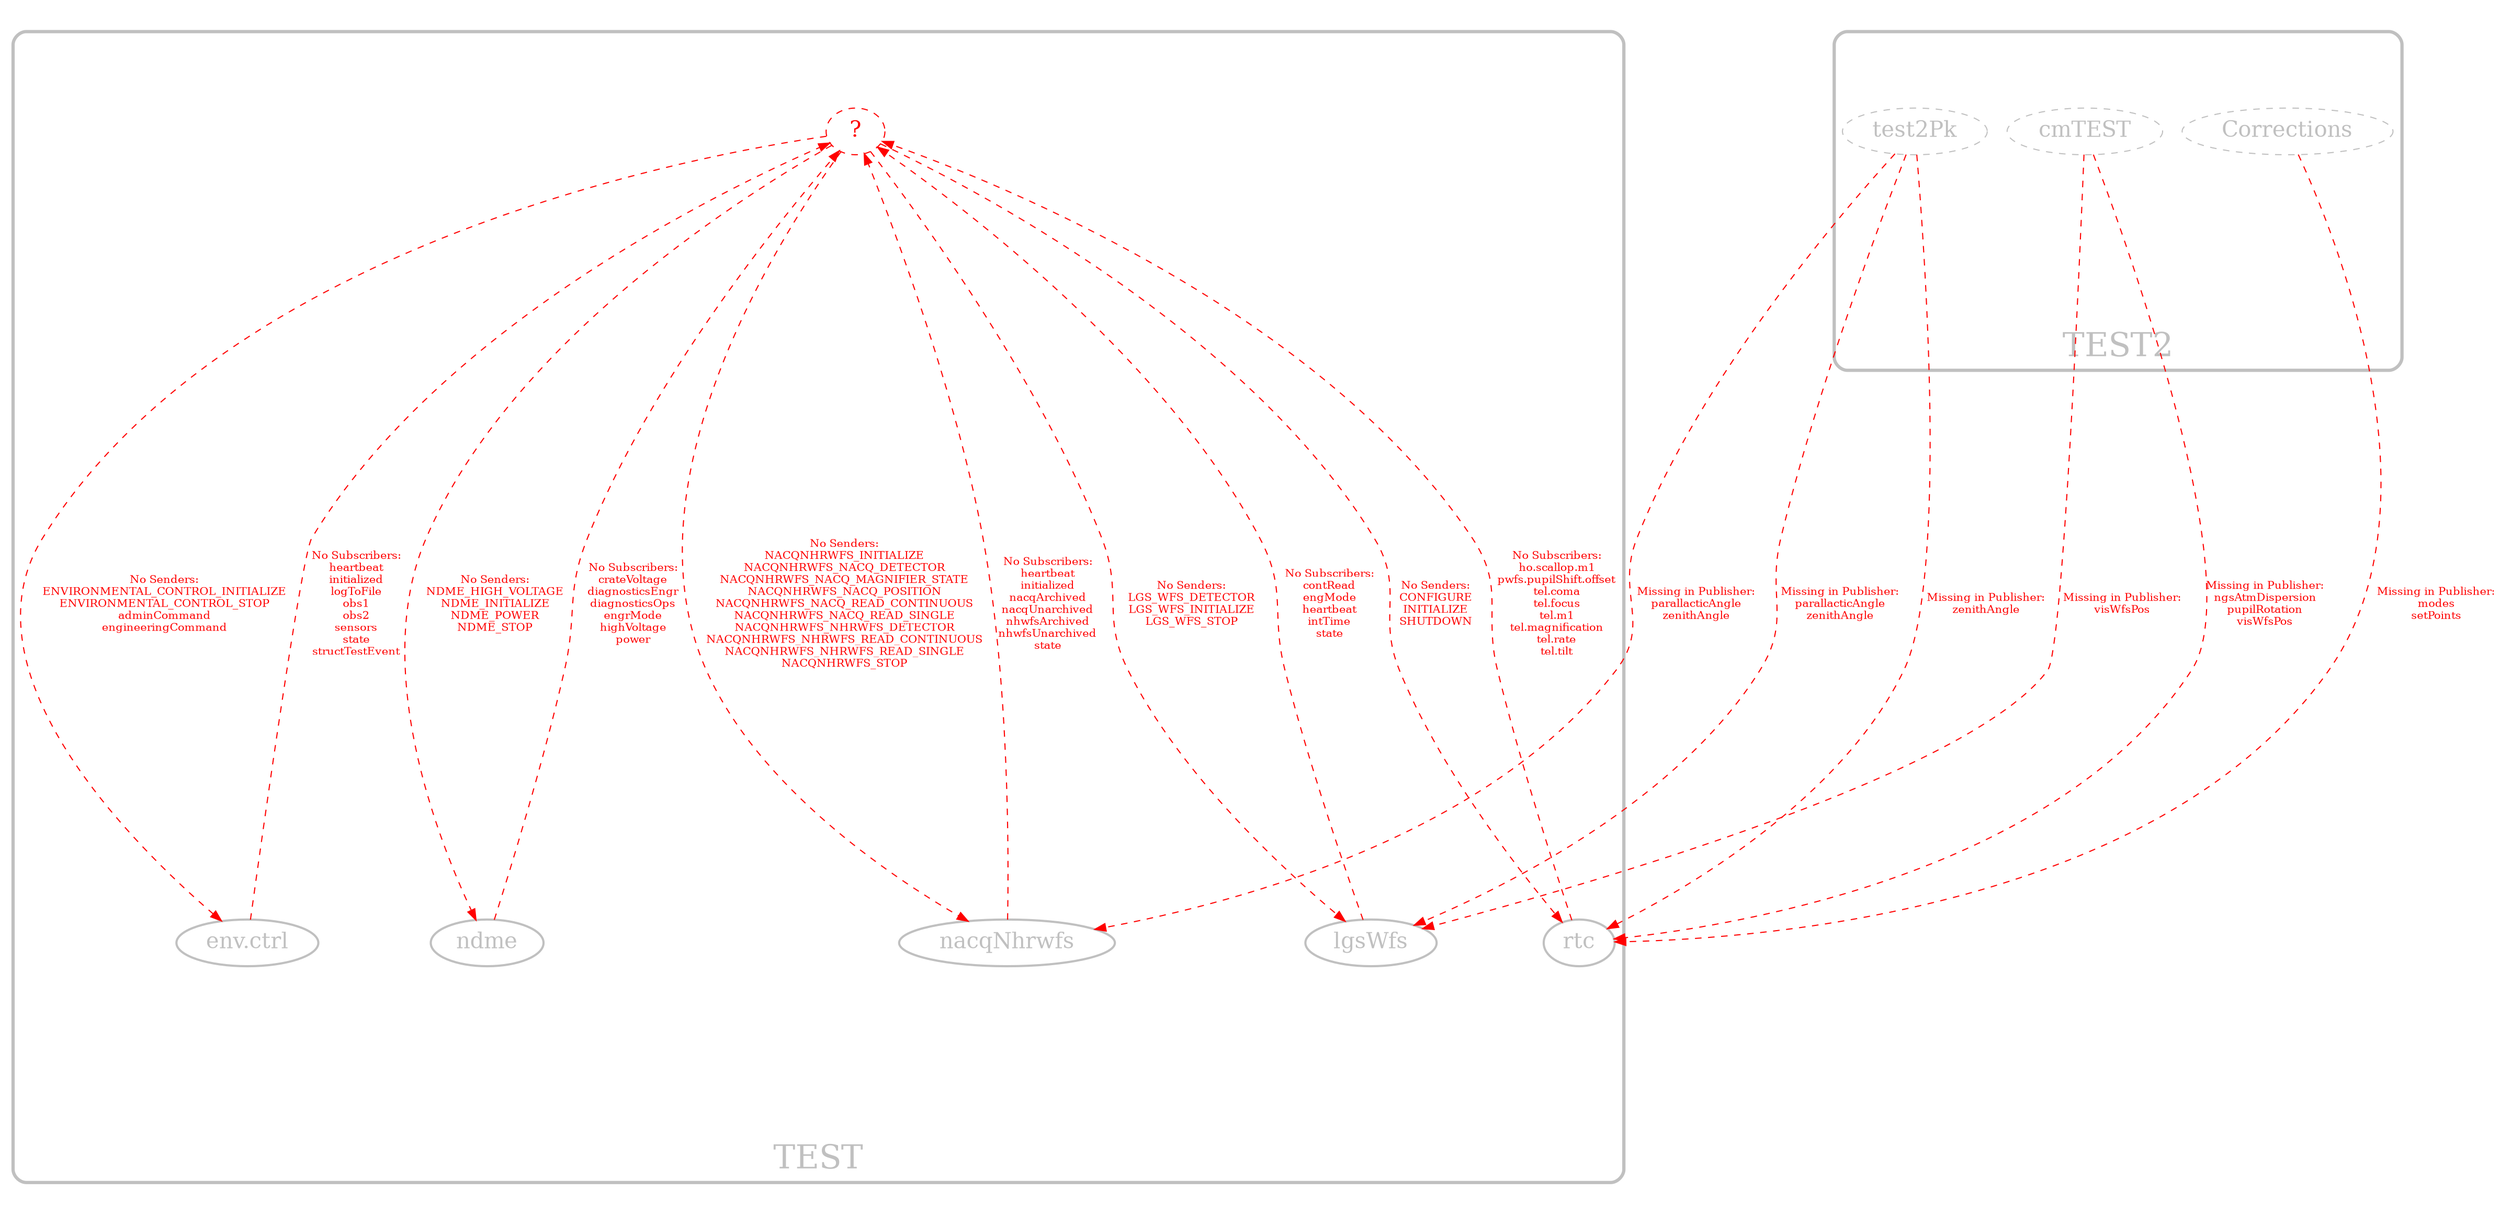 digraph icdviz {
	graph [layout = dot, splines = true, overlap = scale, ratio = 0.5]
	node [fontsize = 20]
	edge [fontsize = 10]
	"TEST.?" -> "TEST.nacqNhrwfs" [color = red, fontcolor = red, style = dashed, label = "No Senders:\nNACQNHRWFS_INITIALIZE\nNACQNHRWFS_NACQ_DETECTOR\nNACQNHRWFS_NACQ_MAGNIFIER_STATE\nNACQNHRWFS_NACQ_POSITION\nNACQNHRWFS_NACQ_READ_CONTINUOUS\nNACQNHRWFS_NACQ_READ_SINGLE\nNACQNHRWFS_NHRWFS_DETECTOR\nNACQNHRWFS_NHRWFS_READ_CONTINUOUS\nNACQNHRWFS_NHRWFS_READ_SINGLE\nNACQNHRWFS_STOP"]
	"TEST.?" -> "TEST.ndme" [color = red, fontcolor = red, style = dashed, label = "No Senders:\nNDME_HIGH_VOLTAGE\nNDME_INITIALIZE\nNDME_POWER\nNDME_STOP"]
	"TEST.lgsWfs" -> "TEST.?" [color = red, fontcolor = red, style = dashed, label = "No Subscribers:\ncontRead\nengMode\nheartbeat\nintTime\nstate"]
	"TEST.?" -> "TEST.lgsWfs" [color = red, fontcolor = red, style = dashed, label = "No Senders:\nLGS_WFS_DETECTOR\nLGS_WFS_INITIALIZE\nLGS_WFS_STOP"]
	"TEST2.cmTEST" -> "TEST.lgsWfs" [color = red, fontcolor = red, style = dashed, label = "Missing in Publisher:\nvisWfsPos"]
	"TEST2.test2Pk" -> "TEST.rtc" [color = red, fontcolor = red, style = dashed, label = "Missing in Publisher:\nzenithAngle"]
	"TEST2.test2Pk" -> "TEST.lgsWfs" [color = red, fontcolor = red, style = dashed, label = "Missing in Publisher:\nparallacticAngle\nzenithAngle"]
	"TEST.?" -> "TEST.rtc" [color = red, fontcolor = red, style = dashed, label = "No Senders:\nCONFIGURE\nINITIALIZE\nSHUTDOWN"]
	"TEST2.test2Pk" -> "TEST.nacqNhrwfs" [color = red, fontcolor = red, style = dashed, label = "Missing in Publisher:\nparallacticAngle\nzenithAngle"]
	"TEST2.Corrections" -> "TEST.rtc" [color = red, fontcolor = red, style = dashed, label = "Missing in Publisher:\nmodes\nsetPoints"]
	"TEST.nacqNhrwfs" -> "TEST.?" [color = red, fontcolor = red, style = dashed, label = "No Subscribers:\nheartbeat\ninitialized\nnacqArchived\nnacqUnarchived\nnhwfsArchived\nnhwfsUnarchived\nstate"]
	"TEST.?" -> "TEST.env.ctrl" [color = red, fontcolor = red, style = dashed, label = "No Senders:\nENVIRONMENTAL_CONTROL_INITIALIZE\nENVIRONMENTAL_CONTROL_STOP\nadminCommand\nengineeringCommand"]
	"TEST2.cmTEST" -> "TEST.rtc" [color = red, fontcolor = red, style = dashed, label = "Missing in Publisher:\nngsAtmDispersion\npupilRotation\nvisWfsPos"]
	"TEST.env.ctrl" -> "TEST.?" [color = red, fontcolor = red, style = dashed, label = "No Subscribers:\nheartbeat\ninitialized\nlogToFile\nobs1\nobs2\nsensors\nstate\nstructTestEvent"]
	"TEST.rtc" -> "TEST.?" [color = red, fontcolor = red, style = dashed, label = "No Subscribers:\nho.scallop.m1\npwfs.pupilShift.offset\ntel.coma\ntel.focus\ntel.m1\ntel.magnification\ntel.rate\ntel.tilt"]
	"TEST.ndme" -> "TEST.?" [color = red, fontcolor = red, style = dashed, label = "No Subscribers:\ncrateVoltage\ndiagnosticsEngr\ndiagnosticsOps\nengrMode\nhighVoltage\npower"]
	subgraph cluster_TEST {
		label = TEST
		color = grey
		fontcolor = grey
		fontsize = 30
		style = rounded
		penwidth = 3
		labelloc = b
		"TEST.env.ctrl" [label = "env.ctrl", color = grey, fontcolor = grey, style = bold]
		"TEST.nacqNhrwfs" [label = nacqNhrwfs, color = grey, fontcolor = grey, style = bold]
		"TEST.rtc" [label = rtc, color = grey, fontcolor = grey, style = bold]
		"TEST.ndme" [label = ndme, color = grey, fontcolor = grey, style = bold]
		"TEST.lgsWfs" [label = lgsWfs, color = grey, fontcolor = grey, style = bold]
		"TEST.?" [label = "?", color = red, fontcolor = red, style = dashed]
	}
	subgraph cluster_TEST2 {
		label = TEST2
		color = grey
		fontcolor = grey
		fontsize = 30
		style = rounded
		penwidth = 3
		labelloc = b
		"TEST2.Corrections" [label = Corrections, color = grey, fontcolor = grey, style = dashed]
		"TEST2.cmTEST" [label = cmTEST, color = grey, fontcolor = grey, style = dashed]
		"TEST2.test2Pk" [label = test2Pk, color = grey, fontcolor = grey, style = dashed]
	}
}